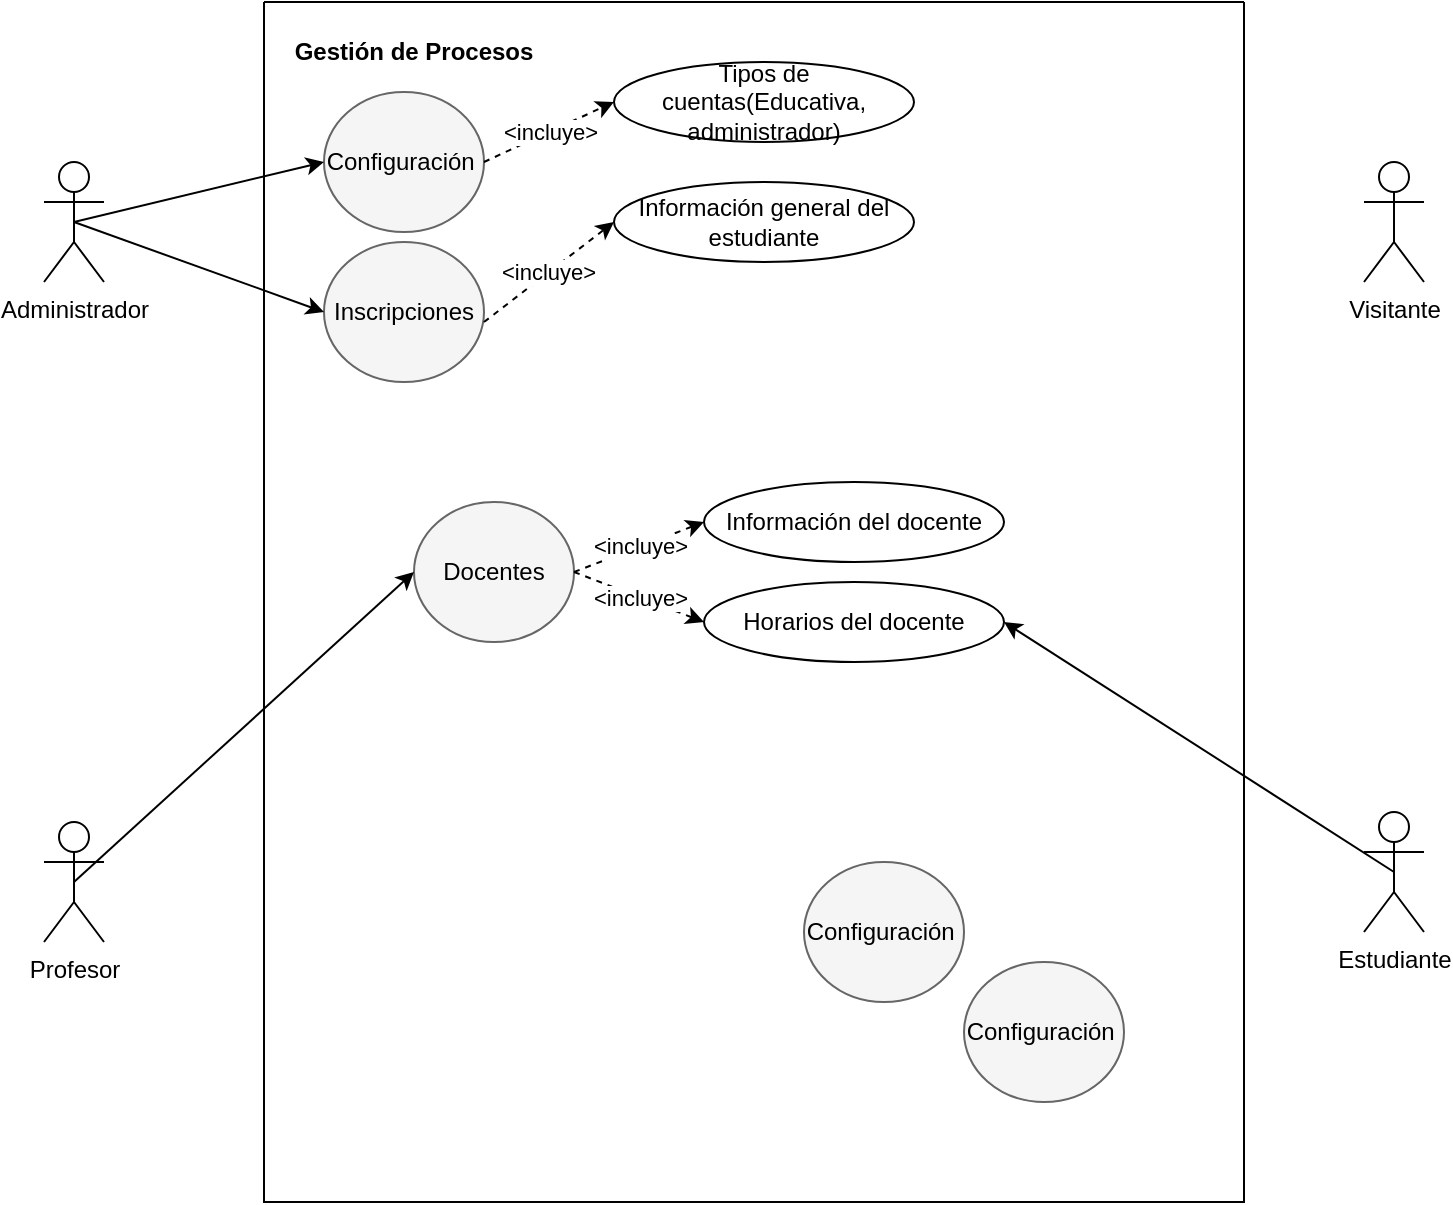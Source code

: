 <mxfile version="20.5.3" type="github">
  <diagram id="wk9G49RxcnoVOnsU51YZ" name="Ingenieria de software">
    <mxGraphModel dx="755" dy="428" grid="1" gridSize="10" guides="1" tooltips="1" connect="1" arrows="1" fold="1" page="1" pageScale="1" pageWidth="827" pageHeight="1169" math="0" shadow="0">
      <root>
        <mxCell id="0" />
        <mxCell id="1" parent="0" />
        <mxCell id="nI-esKSOfCK_z1l074qF-1" value="" style="swimlane;startSize=0;" vertex="1" parent="1">
          <mxGeometry x="200" y="150" width="490" height="600" as="geometry" />
        </mxCell>
        <mxCell id="nI-esKSOfCK_z1l074qF-12" value="" style="ellipse;whiteSpace=wrap;html=1;fillColor=#f5f5f5;fontColor=#333333;strokeColor=#666666;" vertex="1" parent="nI-esKSOfCK_z1l074qF-1">
          <mxGeometry x="30" y="45" width="80" height="70" as="geometry" />
        </mxCell>
        <mxCell id="nI-esKSOfCK_z1l074qF-13" value="Configuración&amp;nbsp;" style="text;html=1;strokeColor=none;fillColor=none;align=center;verticalAlign=middle;whiteSpace=wrap;rounded=0;" vertex="1" parent="nI-esKSOfCK_z1l074qF-1">
          <mxGeometry x="40" y="65" width="60" height="30" as="geometry" />
        </mxCell>
        <mxCell id="nI-esKSOfCK_z1l074qF-19" value="Tipos de cuentas(Educativa, administrador)" style="ellipse;whiteSpace=wrap;html=1;" vertex="1" parent="nI-esKSOfCK_z1l074qF-1">
          <mxGeometry x="175" y="30" width="150" height="40" as="geometry" />
        </mxCell>
        <mxCell id="nI-esKSOfCK_z1l074qF-18" value="&amp;lt;incluye&amp;gt;" style="endArrow=classic;html=1;rounded=0;jumpStyle=line;horizontal=1;dashed=1;exitX=1;exitY=0.5;exitDx=0;exitDy=0;entryX=0;entryY=0.5;entryDx=0;entryDy=0;" edge="1" parent="nI-esKSOfCK_z1l074qF-1" source="nI-esKSOfCK_z1l074qF-12" target="nI-esKSOfCK_z1l074qF-19">
          <mxGeometry width="50" height="50" relative="1" as="geometry">
            <mxPoint x="135" y="330" as="sourcePoint" />
            <mxPoint x="185" y="280" as="targetPoint" />
          </mxGeometry>
        </mxCell>
        <mxCell id="nI-esKSOfCK_z1l074qF-22" value="" style="ellipse;whiteSpace=wrap;html=1;fillColor=#f5f5f5;fontColor=#333333;strokeColor=#666666;" vertex="1" parent="nI-esKSOfCK_z1l074qF-1">
          <mxGeometry x="30" y="120" width="80" height="70" as="geometry" />
        </mxCell>
        <mxCell id="nI-esKSOfCK_z1l074qF-23" value="Inscripciones" style="text;html=1;strokeColor=none;fillColor=none;align=center;verticalAlign=middle;whiteSpace=wrap;rounded=0;" vertex="1" parent="nI-esKSOfCK_z1l074qF-1">
          <mxGeometry x="40" y="140" width="60" height="30" as="geometry" />
        </mxCell>
        <mxCell id="nI-esKSOfCK_z1l074qF-24" value="" style="ellipse;whiteSpace=wrap;html=1;fillColor=#f5f5f5;fontColor=#333333;strokeColor=#666666;" vertex="1" parent="nI-esKSOfCK_z1l074qF-1">
          <mxGeometry x="270" y="430" width="80" height="70" as="geometry" />
        </mxCell>
        <mxCell id="nI-esKSOfCK_z1l074qF-25" value="Configuración&amp;nbsp;" style="text;html=1;strokeColor=none;fillColor=none;align=center;verticalAlign=middle;whiteSpace=wrap;rounded=0;" vertex="1" parent="nI-esKSOfCK_z1l074qF-1">
          <mxGeometry x="280" y="450" width="60" height="30" as="geometry" />
        </mxCell>
        <mxCell id="nI-esKSOfCK_z1l074qF-26" value="" style="ellipse;whiteSpace=wrap;html=1;fillColor=#f5f5f5;fontColor=#333333;strokeColor=#666666;" vertex="1" parent="nI-esKSOfCK_z1l074qF-1">
          <mxGeometry x="350" y="480" width="80" height="70" as="geometry" />
        </mxCell>
        <mxCell id="nI-esKSOfCK_z1l074qF-27" value="Configuración&amp;nbsp;" style="text;html=1;strokeColor=none;fillColor=none;align=center;verticalAlign=middle;whiteSpace=wrap;rounded=0;" vertex="1" parent="nI-esKSOfCK_z1l074qF-1">
          <mxGeometry x="360" y="500" width="60" height="30" as="geometry" />
        </mxCell>
        <mxCell id="nI-esKSOfCK_z1l074qF-28" value="" style="ellipse;whiteSpace=wrap;html=1;fillColor=#f5f5f5;fontColor=#333333;strokeColor=#666666;" vertex="1" parent="nI-esKSOfCK_z1l074qF-1">
          <mxGeometry x="75" y="250" width="80" height="70" as="geometry" />
        </mxCell>
        <mxCell id="nI-esKSOfCK_z1l074qF-29" value="Docentes" style="text;html=1;strokeColor=none;fillColor=none;align=center;verticalAlign=middle;whiteSpace=wrap;rounded=0;" vertex="1" parent="nI-esKSOfCK_z1l074qF-1">
          <mxGeometry x="85" y="270" width="60" height="30" as="geometry" />
        </mxCell>
        <mxCell id="nI-esKSOfCK_z1l074qF-31" value="Información general del estudiante" style="ellipse;whiteSpace=wrap;html=1;" vertex="1" parent="nI-esKSOfCK_z1l074qF-1">
          <mxGeometry x="175" y="90" width="150" height="40" as="geometry" />
        </mxCell>
        <mxCell id="nI-esKSOfCK_z1l074qF-32" value="&amp;lt;incluye&amp;gt;" style="endArrow=classic;html=1;rounded=0;jumpStyle=line;horizontal=1;dashed=1;exitX=1;exitY=0.5;exitDx=0;exitDy=0;entryX=0;entryY=0.5;entryDx=0;entryDy=0;" edge="1" parent="nI-esKSOfCK_z1l074qF-1" target="nI-esKSOfCK_z1l074qF-31">
          <mxGeometry width="50" height="50" relative="1" as="geometry">
            <mxPoint x="110" y="160" as="sourcePoint" />
            <mxPoint x="-15" y="210" as="targetPoint" />
          </mxGeometry>
        </mxCell>
        <mxCell id="nI-esKSOfCK_z1l074qF-36" value="Información del docente&lt;span style=&quot;color: rgba(0, 0, 0, 0); font-family: monospace; font-size: 0px; text-align: start;&quot;&gt;%3CmxGraphModel%3E%3Croot%3E%3CmxCell%20id%3D%220%22%2F%3E%3CmxCell%20id%3D%221%22%20parent%3D%220%22%2F%3E%3CmxCell%20id%3D%222%22%20value%3D%22Tipos%20de%20cuentas(Educativa%2C%20administrador)%22%20style%3D%22ellipse%3BwhiteSpace%3Dwrap%3Bhtml%3D1%3B%22%20vertex%3D%221%22%20parent%3D%221%22%3E%3CmxGeometry%20x%3D%22420%22%20y%3D%22190%22%20width%3D%22150%22%20height%3D%2240%22%20as%3D%22geometry%22%2F%3E%3C%2FmxCell%3E%3CmxCell%20id%3D%223%22%20value%3D%22%26amp%3Blt%3Bincluye%26amp%3Bgt%3B%22%20style%3D%22endArrow%3Dclassic%3Bhtml%3D1%3Brounded%3D0%3BjumpStyle%3Dline%3Bhorizontal%3D1%3Bdashed%3D1%3BexitX%3D1%3BexitY%3D0.5%3BexitDx%3D0%3BexitDy%3D0%3BentryX%3D0%3BentryY%3D0.5%3BentryDx%3D0%3BentryDy%3D0%3B%22%20edge%3D%221%22%20target%3D%222%22%20parent%3D%221%22%3E%3CmxGeometry%20width%3D%2250%22%20height%3D%2250%22%20relative%3D%221%22%20as%3D%22geometry%22%3E%3CmxPoint%20x%3D%22355%22%20y%3D%22240%22%20as%3D%22sourcePoint%22%2F%3E%3CmxPoint%20x%3D%22230%22%20y%3D%22290%22%20as%3D%22targetPoint%22%2F%3E%3C%2FmxGeometry%3E%3C%2FmxCell%3E%3C%2Froot%3E%3C%2FmxGraphModel%3E&lt;/span&gt;" style="ellipse;whiteSpace=wrap;html=1;" vertex="1" parent="nI-esKSOfCK_z1l074qF-1">
          <mxGeometry x="220" y="240" width="150" height="40" as="geometry" />
        </mxCell>
        <mxCell id="nI-esKSOfCK_z1l074qF-37" value="&amp;lt;incluye&amp;gt;" style="endArrow=classic;html=1;rounded=0;jumpStyle=line;horizontal=1;dashed=1;exitX=1;exitY=0.5;exitDx=0;exitDy=0;entryX=0;entryY=0.5;entryDx=0;entryDy=0;" edge="1" parent="nI-esKSOfCK_z1l074qF-1" target="nI-esKSOfCK_z1l074qF-36" source="nI-esKSOfCK_z1l074qF-28">
          <mxGeometry width="50" height="50" relative="1" as="geometry">
            <mxPoint x="155" y="290" as="sourcePoint" />
            <mxPoint x="30" y="340" as="targetPoint" />
          </mxGeometry>
        </mxCell>
        <mxCell id="nI-esKSOfCK_z1l074qF-38" value="Horarios del docente" style="ellipse;whiteSpace=wrap;html=1;" vertex="1" parent="nI-esKSOfCK_z1l074qF-1">
          <mxGeometry x="220" y="290" width="150" height="40" as="geometry" />
        </mxCell>
        <mxCell id="nI-esKSOfCK_z1l074qF-39" value="&amp;lt;incluye&amp;gt;" style="endArrow=classic;html=1;rounded=0;jumpStyle=line;horizontal=1;dashed=1;exitX=1;exitY=0.5;exitDx=0;exitDy=0;entryX=0;entryY=0.5;entryDx=0;entryDy=0;" edge="1" parent="nI-esKSOfCK_z1l074qF-1" target="nI-esKSOfCK_z1l074qF-38" source="nI-esKSOfCK_z1l074qF-28">
          <mxGeometry width="50" height="50" relative="1" as="geometry">
            <mxPoint x="140" y="340" as="sourcePoint" />
            <mxPoint x="15" y="390" as="targetPoint" />
          </mxGeometry>
        </mxCell>
        <mxCell id="nI-esKSOfCK_z1l074qF-11" value="&lt;b&gt;Gestión de Procesos&lt;/b&gt;" style="text;html=1;strokeColor=none;fillColor=none;align=center;verticalAlign=middle;whiteSpace=wrap;rounded=0;" vertex="1" parent="nI-esKSOfCK_z1l074qF-1">
          <mxGeometry x="10" y="10" width="130" height="30" as="geometry" />
        </mxCell>
        <mxCell id="nI-esKSOfCK_z1l074qF-2" value="Administrador" style="shape=umlActor;verticalLabelPosition=bottom;verticalAlign=top;html=1;outlineConnect=0;" vertex="1" parent="1">
          <mxGeometry x="90" y="230" width="30" height="60" as="geometry" />
        </mxCell>
        <mxCell id="nI-esKSOfCK_z1l074qF-3" value="Profesor" style="shape=umlActor;verticalLabelPosition=bottom;verticalAlign=top;html=1;outlineConnect=0;" vertex="1" parent="1">
          <mxGeometry x="90" y="560" width="30" height="60" as="geometry" />
        </mxCell>
        <mxCell id="nI-esKSOfCK_z1l074qF-4" value="Visitante" style="shape=umlActor;verticalLabelPosition=bottom;verticalAlign=top;html=1;outlineConnect=0;" vertex="1" parent="1">
          <mxGeometry x="750" y="230" width="30" height="60" as="geometry" />
        </mxCell>
        <mxCell id="nI-esKSOfCK_z1l074qF-5" value="Estudiante" style="shape=umlActor;verticalLabelPosition=bottom;verticalAlign=top;html=1;outlineConnect=0;" vertex="1" parent="1">
          <mxGeometry x="750" y="555" width="30" height="60" as="geometry" />
        </mxCell>
        <mxCell id="nI-esKSOfCK_z1l074qF-14" value="" style="endArrow=classic;html=1;rounded=0;exitX=0.5;exitY=0.5;exitDx=0;exitDy=0;exitPerimeter=0;entryX=0;entryY=0.5;entryDx=0;entryDy=0;" edge="1" parent="1" source="nI-esKSOfCK_z1l074qF-2" target="nI-esKSOfCK_z1l074qF-12">
          <mxGeometry width="50" height="50" relative="1" as="geometry">
            <mxPoint x="380" y="490" as="sourcePoint" />
            <mxPoint x="430" y="440" as="targetPoint" />
          </mxGeometry>
        </mxCell>
        <mxCell id="nI-esKSOfCK_z1l074qF-30" value="" style="endArrow=classic;html=1;rounded=0;entryX=0;entryY=0.5;entryDx=0;entryDy=0;exitX=0.5;exitY=0.5;exitDx=0;exitDy=0;exitPerimeter=0;" edge="1" parent="1" source="nI-esKSOfCK_z1l074qF-2" target="nI-esKSOfCK_z1l074qF-22">
          <mxGeometry width="50" height="50" relative="1" as="geometry">
            <mxPoint x="300" y="380" as="sourcePoint" />
            <mxPoint x="475" y="370" as="targetPoint" />
          </mxGeometry>
        </mxCell>
        <mxCell id="nI-esKSOfCK_z1l074qF-40" value="" style="endArrow=classic;html=1;rounded=0;jumpStyle=line;entryX=1;entryY=0.5;entryDx=0;entryDy=0;exitX=0.5;exitY=0.5;exitDx=0;exitDy=0;exitPerimeter=0;" edge="1" parent="1" source="nI-esKSOfCK_z1l074qF-5" target="nI-esKSOfCK_z1l074qF-38">
          <mxGeometry width="50" height="50" relative="1" as="geometry">
            <mxPoint x="580" y="550" as="sourcePoint" />
            <mxPoint x="630" y="500" as="targetPoint" />
          </mxGeometry>
        </mxCell>
        <mxCell id="nI-esKSOfCK_z1l074qF-42" value="" style="endArrow=classic;html=1;rounded=0;jumpStyle=line;exitX=0.5;exitY=0.5;exitDx=0;exitDy=0;exitPerimeter=0;entryX=0;entryY=0.5;entryDx=0;entryDy=0;" edge="1" parent="1" source="nI-esKSOfCK_z1l074qF-3" target="nI-esKSOfCK_z1l074qF-28">
          <mxGeometry width="50" height="50" relative="1" as="geometry">
            <mxPoint x="260" y="580" as="sourcePoint" />
            <mxPoint x="310" y="530" as="targetPoint" />
          </mxGeometry>
        </mxCell>
      </root>
    </mxGraphModel>
  </diagram>
</mxfile>
